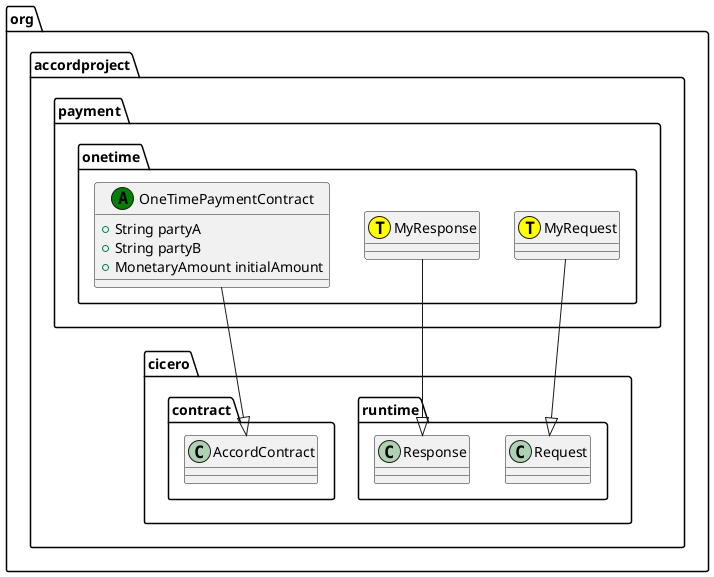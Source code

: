 @startuml
class org.accordproject.payment.onetime.MyRequest << (T,yellow) >> {
}
org.accordproject.payment.onetime.MyRequest --|> org.accordproject.cicero.runtime.Request
class org.accordproject.payment.onetime.MyResponse << (T,yellow) >> {
}
org.accordproject.payment.onetime.MyResponse --|> org.accordproject.cicero.runtime.Response
class org.accordproject.payment.onetime.OneTimePaymentContract << (A,green) >> {
   + String partyA
   + String partyB
   + MonetaryAmount initialAmount
}
org.accordproject.payment.onetime.OneTimePaymentContract --|> org.accordproject.cicero.contract.AccordContract
@enduml
